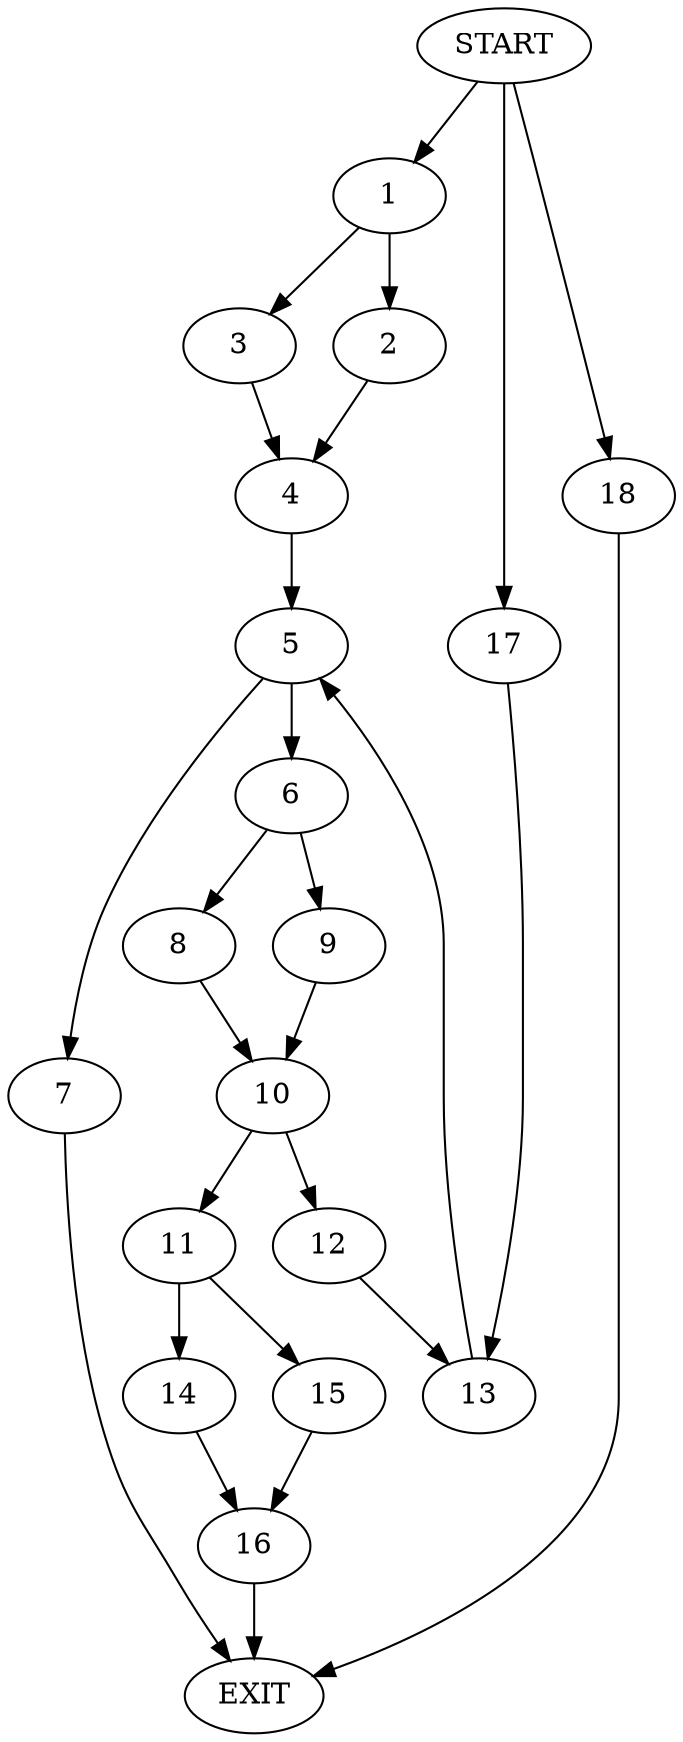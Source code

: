 digraph {
0 [label="START"]
19 [label="EXIT"]
0 -> 1
1 -> 2
1 -> 3
2 -> 4
3 -> 4
4 -> 5
5 -> 6
5 -> 7
6 -> 8
6 -> 9
7 -> 19
9 -> 10
8 -> 10
10 -> 11
10 -> 12
12 -> 13
11 -> 14
11 -> 15
14 -> 16
15 -> 16
16 -> 19
13 -> 5
0 -> 17
17 -> 13
0 -> 18
18 -> 19
}
